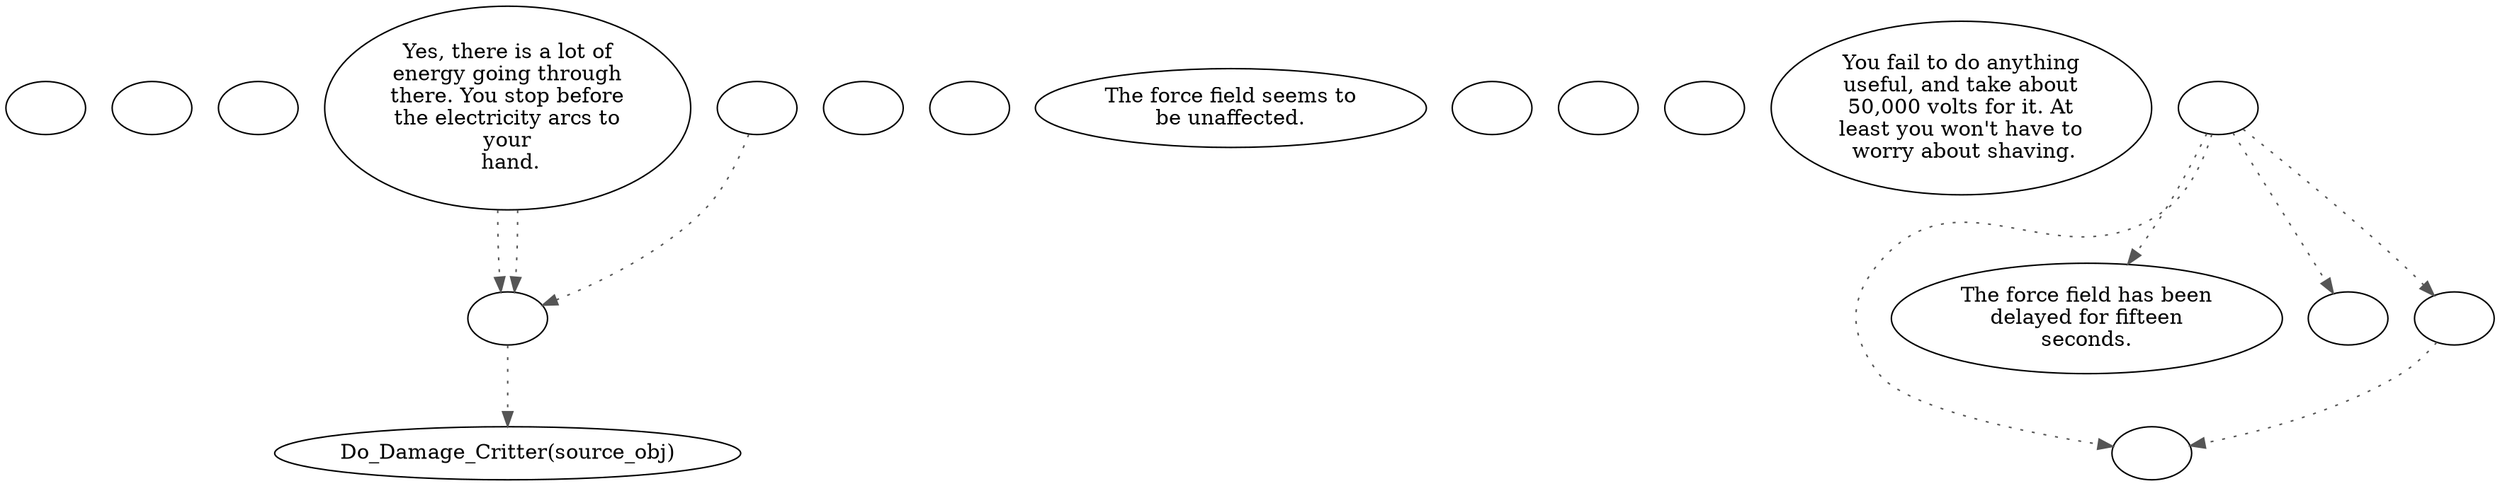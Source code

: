 digraph bsfield {
  "checkPartyMembersNearDoor" [style=filled       fillcolor="#FFFFFF"       color="#000000"]
  "checkPartyMembersNearDoor" [label=""]
  "getTimeBit" [style=filled       fillcolor="#FFFFFF"       color="#000000"]
  "getTimeBit" [label=""]
  "start" [style=filled       fillcolor="#FFFFFF"       color="#000000"]
  "start" [label=""]
  "use_p_proc" [style=filled       fillcolor="#FFFFFF"       color="#000000"]
  "use_p_proc" -> "Do_Damage_Critter(source_obj)" [style=dotted color="#555555"]
  "use_p_proc" [label=""]
  "look_at_p_proc" [style=filled       fillcolor="#FFFFFF"       color="#000000"]
  "look_at_p_proc" [label=""]
  "description_p_proc" [style=filled       fillcolor="#FFFFFF"       color="#000000"]
  "description_p_proc" [label=""]
  "use_skill_on_p_proc" [style=filled       fillcolor="#FFFFFF"       color="#000000"]
  "use_skill_on_p_proc" -> "use_p_proc" [style=dotted color="#555555"]
  "use_skill_on_p_proc" -> "use_p_proc" [style=dotted color="#555555"]
  "use_skill_on_p_proc" [label="Yes, there is a lot of\nenergy going through\nthere. You stop before\nthe electricity arcs to\nyour\n hand."]
  "use_obj_on_p_proc" [style=filled       fillcolor="#FFFFFF"       color="#000000"]
  "use_obj_on_p_proc" -> "use_p_proc" [style=dotted color="#555555"]
  "use_obj_on_p_proc" [label=""]
  "damage_p_proc" [style=filled       fillcolor="#FFFFFF"       color="#000000"]
  "damage_p_proc" [label="The force field seems to\nbe unaffected."]
  "map_enter_p_proc" [style=filled       fillcolor="#FFFFFF"       color="#000000"]
  "map_enter_p_proc" [label=""]
  "map_update_p_proc" [style=filled       fillcolor="#FFFFFF"       color="#000000"]
  "map_update_p_proc" [label=""]
  "talk_p_proc" [style=filled       fillcolor="#FFFFFF"       color="#000000"]
  "talk_p_proc" [label=""]
  "Do_Damage_Critter" [style=filled       fillcolor="#FFFFFF"       color="#000000"]
  "Do_Damage_Critter" [label="You fail to do anything\nuseful, and take about\n50,000 volts for it. At\nleast you won't have to\n worry about shaving."]
  "Check_State" [style=filled       fillcolor="#FFFFFF"       color="#000000"]
  "Check_State" [label=""]
  "Delay_Field" [style=filled       fillcolor="#FFFFFF"       color="#000000"]
  "Delay_Field" [label="The force field has been\ndelayed for fifteen\nseconds."]
  "Destroy_Field" [style=filled       fillcolor="#FFFFFF"       color="#000000"]
  "Destroy_Field" [label=""]
  "Do_Flicker" [style=filled       fillcolor="#FFFFFF"       color="#000000"]
  "Do_Flicker" -> "Check_State" [style=dotted color="#555555"]
  "Do_Flicker" [label=""]
  "timed_event_p_proc" [style=filled       fillcolor="#FFFFFF"       color="#000000"]
  "timed_event_p_proc" -> "Check_State" [style=dotted color="#555555"]
  "timed_event_p_proc" -> "Delay_Field" [style=dotted color="#555555"]
  "timed_event_p_proc" -> "Destroy_Field" [style=dotted color="#555555"]
  "timed_event_p_proc" -> "Do_Flicker" [style=dotted color="#555555"]
  "timed_event_p_proc" [label=""]
}